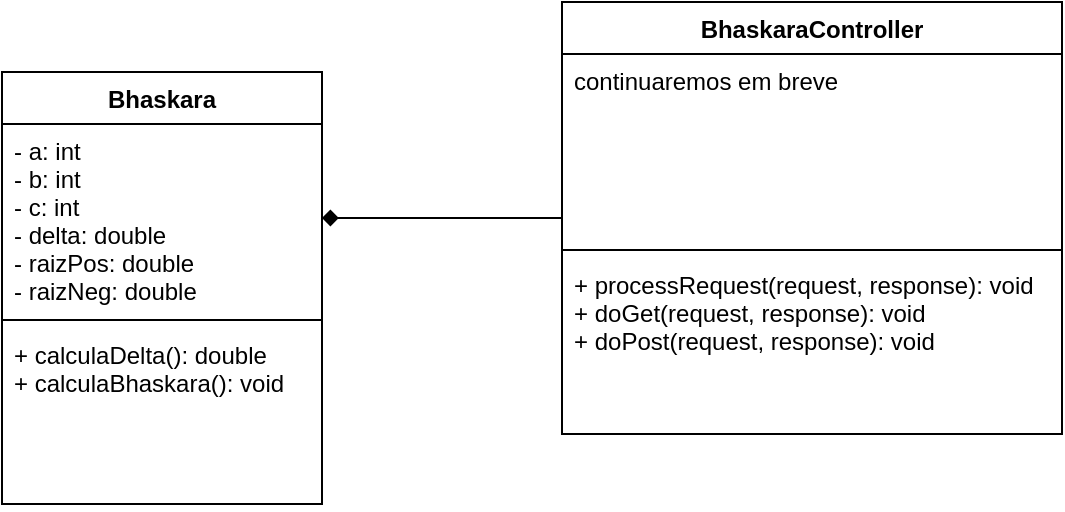 <mxfile version="17.4.2" type="device"><diagram id="9AnfW-hswzZddt4u4rpq" name="Página-1"><mxGraphModel dx="788" dy="518" grid="1" gridSize="10" guides="1" tooltips="1" connect="1" arrows="1" fold="1" page="1" pageScale="1" pageWidth="827" pageHeight="1169" math="0" shadow="0"><root><mxCell id="0"/><mxCell id="1" parent="0"/><mxCell id="ICSiaZ2cbnpcUuy3Q3Hq-9" value="Bhaskara" style="swimlane;fontStyle=1;align=center;verticalAlign=top;childLayout=stackLayout;horizontal=1;startSize=26;horizontalStack=0;resizeParent=1;resizeParentMax=0;resizeLast=0;collapsible=1;marginBottom=0;swimlaneFillColor=none;gradientColor=none;" vertex="1" parent="1"><mxGeometry x="180" y="320" width="160" height="216" as="geometry"><mxRectangle x="280" y="170" width="100" height="26" as="alternateBounds"/></mxGeometry></mxCell><mxCell id="ICSiaZ2cbnpcUuy3Q3Hq-10" value="- a: int&#10;- b: int&#10;- c: int&#10;- delta: double&#10;- raizPos: double&#10;- raizNeg: double" style="text;strokeColor=none;fillColor=none;align=left;verticalAlign=top;spacingLeft=4;spacingRight=4;overflow=hidden;rotatable=0;points=[[0,0.5],[1,0.5]];portConstraint=eastwest;" vertex="1" parent="ICSiaZ2cbnpcUuy3Q3Hq-9"><mxGeometry y="26" width="160" height="94" as="geometry"/></mxCell><mxCell id="ICSiaZ2cbnpcUuy3Q3Hq-11" value="" style="line;strokeWidth=1;fillColor=none;align=left;verticalAlign=middle;spacingTop=-1;spacingLeft=3;spacingRight=3;rotatable=0;labelPosition=right;points=[];portConstraint=eastwest;" vertex="1" parent="ICSiaZ2cbnpcUuy3Q3Hq-9"><mxGeometry y="120" width="160" height="8" as="geometry"/></mxCell><mxCell id="ICSiaZ2cbnpcUuy3Q3Hq-12" value="+ calculaDelta(): double&#10;+ calculaBhaskara(): void" style="text;strokeColor=none;fillColor=none;align=left;verticalAlign=top;spacingLeft=4;spacingRight=4;overflow=hidden;rotatable=0;points=[[0,0.5],[1,0.5]];portConstraint=eastwest;" vertex="1" parent="ICSiaZ2cbnpcUuy3Q3Hq-9"><mxGeometry y="128" width="160" height="88" as="geometry"/></mxCell><mxCell id="ICSiaZ2cbnpcUuy3Q3Hq-18" style="edgeStyle=orthogonalEdgeStyle;rounded=0;orthogonalLoop=1;jettySize=auto;html=1;entryX=1;entryY=0.5;entryDx=0;entryDy=0;endArrow=diamond;endFill=1;startArrow=none;startFill=0;" edge="1" parent="1" source="ICSiaZ2cbnpcUuy3Q3Hq-14" target="ICSiaZ2cbnpcUuy3Q3Hq-10"><mxGeometry relative="1" as="geometry"/></mxCell><mxCell id="ICSiaZ2cbnpcUuy3Q3Hq-14" value="BhaskaraController" style="swimlane;fontStyle=1;align=center;verticalAlign=top;childLayout=stackLayout;horizontal=1;startSize=26;horizontalStack=0;resizeParent=1;resizeParentMax=0;resizeLast=0;collapsible=1;marginBottom=0;swimlaneFillColor=none;gradientColor=none;" vertex="1" parent="1"><mxGeometry x="460" y="285" width="250" height="216" as="geometry"><mxRectangle x="490" y="315" width="100" height="26" as="alternateBounds"/></mxGeometry></mxCell><mxCell id="ICSiaZ2cbnpcUuy3Q3Hq-15" value="continuaremos em breve" style="text;strokeColor=none;fillColor=none;align=left;verticalAlign=top;spacingLeft=4;spacingRight=4;overflow=hidden;rotatable=0;points=[[0,0.5],[1,0.5]];portConstraint=eastwest;" vertex="1" parent="ICSiaZ2cbnpcUuy3Q3Hq-14"><mxGeometry y="26" width="250" height="94" as="geometry"/></mxCell><mxCell id="ICSiaZ2cbnpcUuy3Q3Hq-16" value="" style="line;strokeWidth=1;fillColor=none;align=left;verticalAlign=middle;spacingTop=-1;spacingLeft=3;spacingRight=3;rotatable=0;labelPosition=right;points=[];portConstraint=eastwest;" vertex="1" parent="ICSiaZ2cbnpcUuy3Q3Hq-14"><mxGeometry y="120" width="250" height="8" as="geometry"/></mxCell><mxCell id="ICSiaZ2cbnpcUuy3Q3Hq-17" value="+ processRequest(request, response): void&#10;+ doGet(request, response): void&#10;+ doPost(request, response): void" style="text;strokeColor=none;fillColor=none;align=left;verticalAlign=top;spacingLeft=4;spacingRight=4;overflow=hidden;rotatable=0;points=[[0,0.5],[1,0.5]];portConstraint=eastwest;" vertex="1" parent="ICSiaZ2cbnpcUuy3Q3Hq-14"><mxGeometry y="128" width="250" height="88" as="geometry"/></mxCell></root></mxGraphModel></diagram></mxfile>